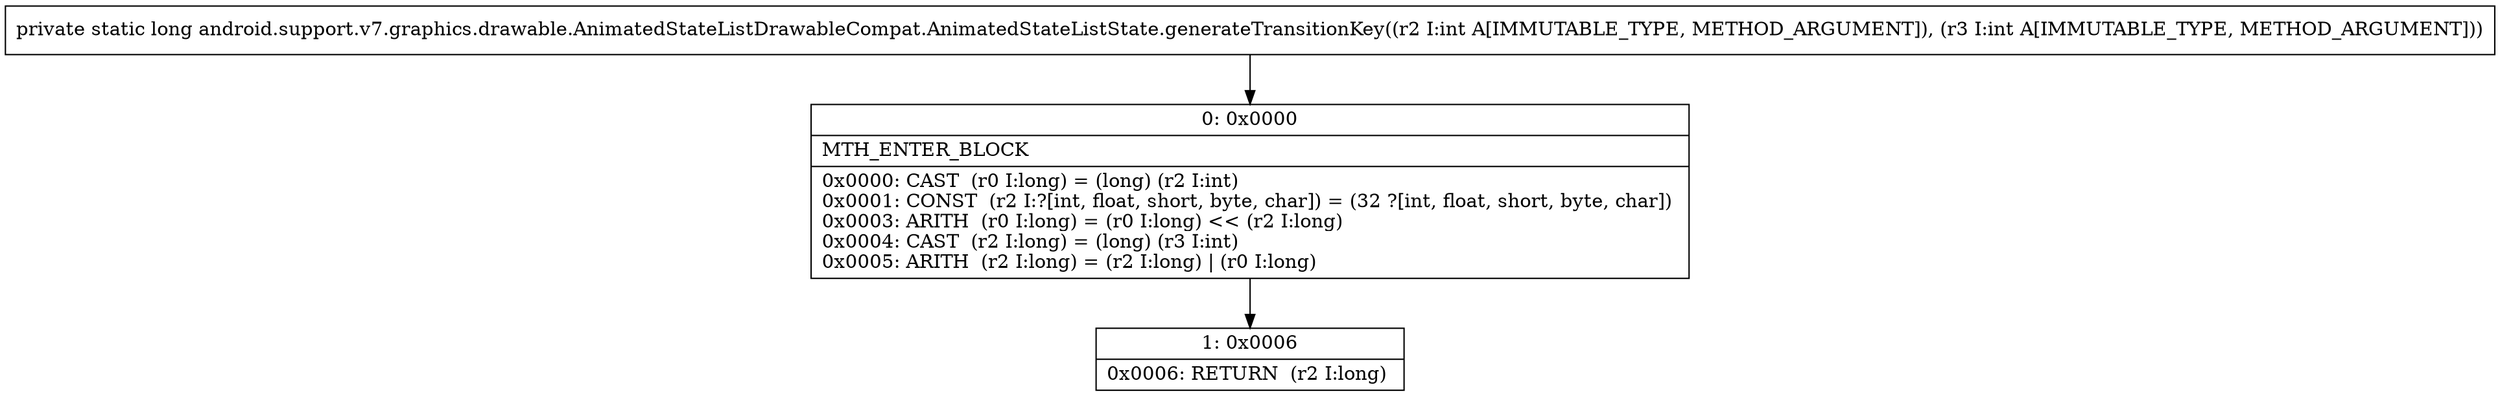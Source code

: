 digraph "CFG forandroid.support.v7.graphics.drawable.AnimatedStateListDrawableCompat.AnimatedStateListState.generateTransitionKey(II)J" {
Node_0 [shape=record,label="{0\:\ 0x0000|MTH_ENTER_BLOCK\l|0x0000: CAST  (r0 I:long) = (long) (r2 I:int) \l0x0001: CONST  (r2 I:?[int, float, short, byte, char]) = (32 ?[int, float, short, byte, char]) \l0x0003: ARITH  (r0 I:long) = (r0 I:long) \<\< (r2 I:long) \l0x0004: CAST  (r2 I:long) = (long) (r3 I:int) \l0x0005: ARITH  (r2 I:long) = (r2 I:long) \| (r0 I:long) \l}"];
Node_1 [shape=record,label="{1\:\ 0x0006|0x0006: RETURN  (r2 I:long) \l}"];
MethodNode[shape=record,label="{private static long android.support.v7.graphics.drawable.AnimatedStateListDrawableCompat.AnimatedStateListState.generateTransitionKey((r2 I:int A[IMMUTABLE_TYPE, METHOD_ARGUMENT]), (r3 I:int A[IMMUTABLE_TYPE, METHOD_ARGUMENT])) }"];
MethodNode -> Node_0;
Node_0 -> Node_1;
}

